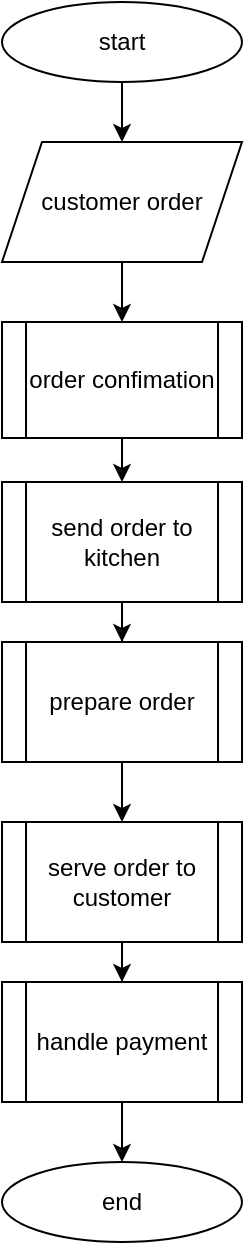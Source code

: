 <mxfile version="24.7.10">
  <diagram id="C5RBs43oDa-KdzZeNtuy" name="Page-1">
    <mxGraphModel dx="697" dy="1151" grid="1" gridSize="10" guides="1" tooltips="1" connect="1" arrows="1" fold="1" page="0" pageScale="1" pageWidth="827" pageHeight="1169" math="0" shadow="0">
      <root>
        <mxCell id="WIyWlLk6GJQsqaUBKTNV-0" />
        <mxCell id="WIyWlLk6GJQsqaUBKTNV-1" parent="WIyWlLk6GJQsqaUBKTNV-0" />
        <mxCell id="r956ZZP-Ntq2NCkSyhIP-16" value="" style="edgeStyle=orthogonalEdgeStyle;rounded=0;orthogonalLoop=1;jettySize=auto;html=1;" edge="1" parent="WIyWlLk6GJQsqaUBKTNV-1" source="r956ZZP-Ntq2NCkSyhIP-0" target="r956ZZP-Ntq2NCkSyhIP-2">
          <mxGeometry relative="1" as="geometry" />
        </mxCell>
        <mxCell id="r956ZZP-Ntq2NCkSyhIP-0" value="customer order" style="shape=parallelogram;perimeter=parallelogramPerimeter;whiteSpace=wrap;html=1;fixedSize=1;" vertex="1" parent="WIyWlLk6GJQsqaUBKTNV-1">
          <mxGeometry x="154" y="50" width="120" height="60" as="geometry" />
        </mxCell>
        <mxCell id="r956ZZP-Ntq2NCkSyhIP-4" value="" style="edgeStyle=orthogonalEdgeStyle;rounded=0;orthogonalLoop=1;jettySize=auto;html=1;" edge="1" parent="WIyWlLk6GJQsqaUBKTNV-1" source="r956ZZP-Ntq2NCkSyhIP-2" target="r956ZZP-Ntq2NCkSyhIP-3">
          <mxGeometry relative="1" as="geometry" />
        </mxCell>
        <mxCell id="r956ZZP-Ntq2NCkSyhIP-9" value="" style="edgeStyle=orthogonalEdgeStyle;rounded=0;orthogonalLoop=1;jettySize=auto;html=1;" edge="1" parent="WIyWlLk6GJQsqaUBKTNV-1" source="r956ZZP-Ntq2NCkSyhIP-3" target="r956ZZP-Ntq2NCkSyhIP-5">
          <mxGeometry relative="1" as="geometry" />
        </mxCell>
        <mxCell id="r956ZZP-Ntq2NCkSyhIP-3" value="send order to kitchen" style="shape=process;whiteSpace=wrap;html=1;backgroundOutline=1;" vertex="1" parent="WIyWlLk6GJQsqaUBKTNV-1">
          <mxGeometry x="154" y="220" width="120" height="60" as="geometry" />
        </mxCell>
        <mxCell id="r956ZZP-Ntq2NCkSyhIP-10" value="" style="edgeStyle=orthogonalEdgeStyle;rounded=0;orthogonalLoop=1;jettySize=auto;html=1;" edge="1" parent="WIyWlLk6GJQsqaUBKTNV-1" source="r956ZZP-Ntq2NCkSyhIP-5" target="r956ZZP-Ntq2NCkSyhIP-6">
          <mxGeometry relative="1" as="geometry" />
        </mxCell>
        <mxCell id="r956ZZP-Ntq2NCkSyhIP-5" value="prepare order" style="shape=process;whiteSpace=wrap;html=1;backgroundOutline=1;" vertex="1" parent="WIyWlLk6GJQsqaUBKTNV-1">
          <mxGeometry x="154" y="300" width="120" height="60" as="geometry" />
        </mxCell>
        <mxCell id="r956ZZP-Ntq2NCkSyhIP-11" style="edgeStyle=orthogonalEdgeStyle;rounded=0;orthogonalLoop=1;jettySize=auto;html=1;exitX=0.5;exitY=1;exitDx=0;exitDy=0;" edge="1" parent="WIyWlLk6GJQsqaUBKTNV-1" source="r956ZZP-Ntq2NCkSyhIP-6" target="r956ZZP-Ntq2NCkSyhIP-7">
          <mxGeometry relative="1" as="geometry" />
        </mxCell>
        <mxCell id="r956ZZP-Ntq2NCkSyhIP-6" value="serve order to customer" style="shape=process;whiteSpace=wrap;html=1;backgroundOutline=1;" vertex="1" parent="WIyWlLk6GJQsqaUBKTNV-1">
          <mxGeometry x="154" y="390" width="120" height="60" as="geometry" />
        </mxCell>
        <mxCell id="r956ZZP-Ntq2NCkSyhIP-12" value="" style="edgeStyle=orthogonalEdgeStyle;rounded=0;orthogonalLoop=1;jettySize=auto;html=1;" edge="1" parent="WIyWlLk6GJQsqaUBKTNV-1" source="r956ZZP-Ntq2NCkSyhIP-7" target="r956ZZP-Ntq2NCkSyhIP-8">
          <mxGeometry relative="1" as="geometry" />
        </mxCell>
        <mxCell id="r956ZZP-Ntq2NCkSyhIP-7" value="handle payment" style="shape=process;whiteSpace=wrap;html=1;backgroundOutline=1;" vertex="1" parent="WIyWlLk6GJQsqaUBKTNV-1">
          <mxGeometry x="154" y="470" width="120" height="60" as="geometry" />
        </mxCell>
        <mxCell id="r956ZZP-Ntq2NCkSyhIP-8" value="end" style="ellipse;whiteSpace=wrap;html=1;" vertex="1" parent="WIyWlLk6GJQsqaUBKTNV-1">
          <mxGeometry x="154" y="560" width="120" height="40" as="geometry" />
        </mxCell>
        <mxCell id="r956ZZP-Ntq2NCkSyhIP-2" value="order confimation" style="shape=process;whiteSpace=wrap;html=1;backgroundOutline=1;" vertex="1" parent="WIyWlLk6GJQsqaUBKTNV-1">
          <mxGeometry x="154" y="140" width="120" height="58" as="geometry" />
        </mxCell>
        <mxCell id="r956ZZP-Ntq2NCkSyhIP-18" value="" style="edgeStyle=orthogonalEdgeStyle;rounded=0;orthogonalLoop=1;jettySize=auto;html=1;" edge="1" parent="WIyWlLk6GJQsqaUBKTNV-1" source="r956ZZP-Ntq2NCkSyhIP-17" target="r956ZZP-Ntq2NCkSyhIP-0">
          <mxGeometry relative="1" as="geometry" />
        </mxCell>
        <mxCell id="r956ZZP-Ntq2NCkSyhIP-17" value="start" style="ellipse;whiteSpace=wrap;html=1;" vertex="1" parent="WIyWlLk6GJQsqaUBKTNV-1">
          <mxGeometry x="154" y="-20" width="120" height="40" as="geometry" />
        </mxCell>
      </root>
    </mxGraphModel>
  </diagram>
</mxfile>
